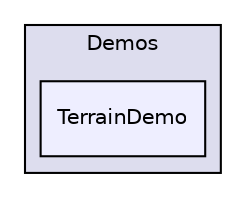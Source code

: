 digraph "bullet/bullet-2.82-r2704/Demos/TerrainDemo" {
  compound=true
  node [ fontsize="10", fontname="Helvetica"];
  edge [ labelfontsize="10", labelfontname="Helvetica"];
  subgraph clusterdir_fbeee990c6fb95278eb756dfe9f9c37f {
    graph [ bgcolor="#ddddee", pencolor="black", label="Demos" fontname="Helvetica", fontsize="10", URL="dir_fbeee990c6fb95278eb756dfe9f9c37f.html"]
  dir_a11eed8d9ce06ee278fc908bae5413ff [shape=box, label="TerrainDemo", style="filled", fillcolor="#eeeeff", pencolor="black", URL="dir_a11eed8d9ce06ee278fc908bae5413ff.html"];
  }
}
